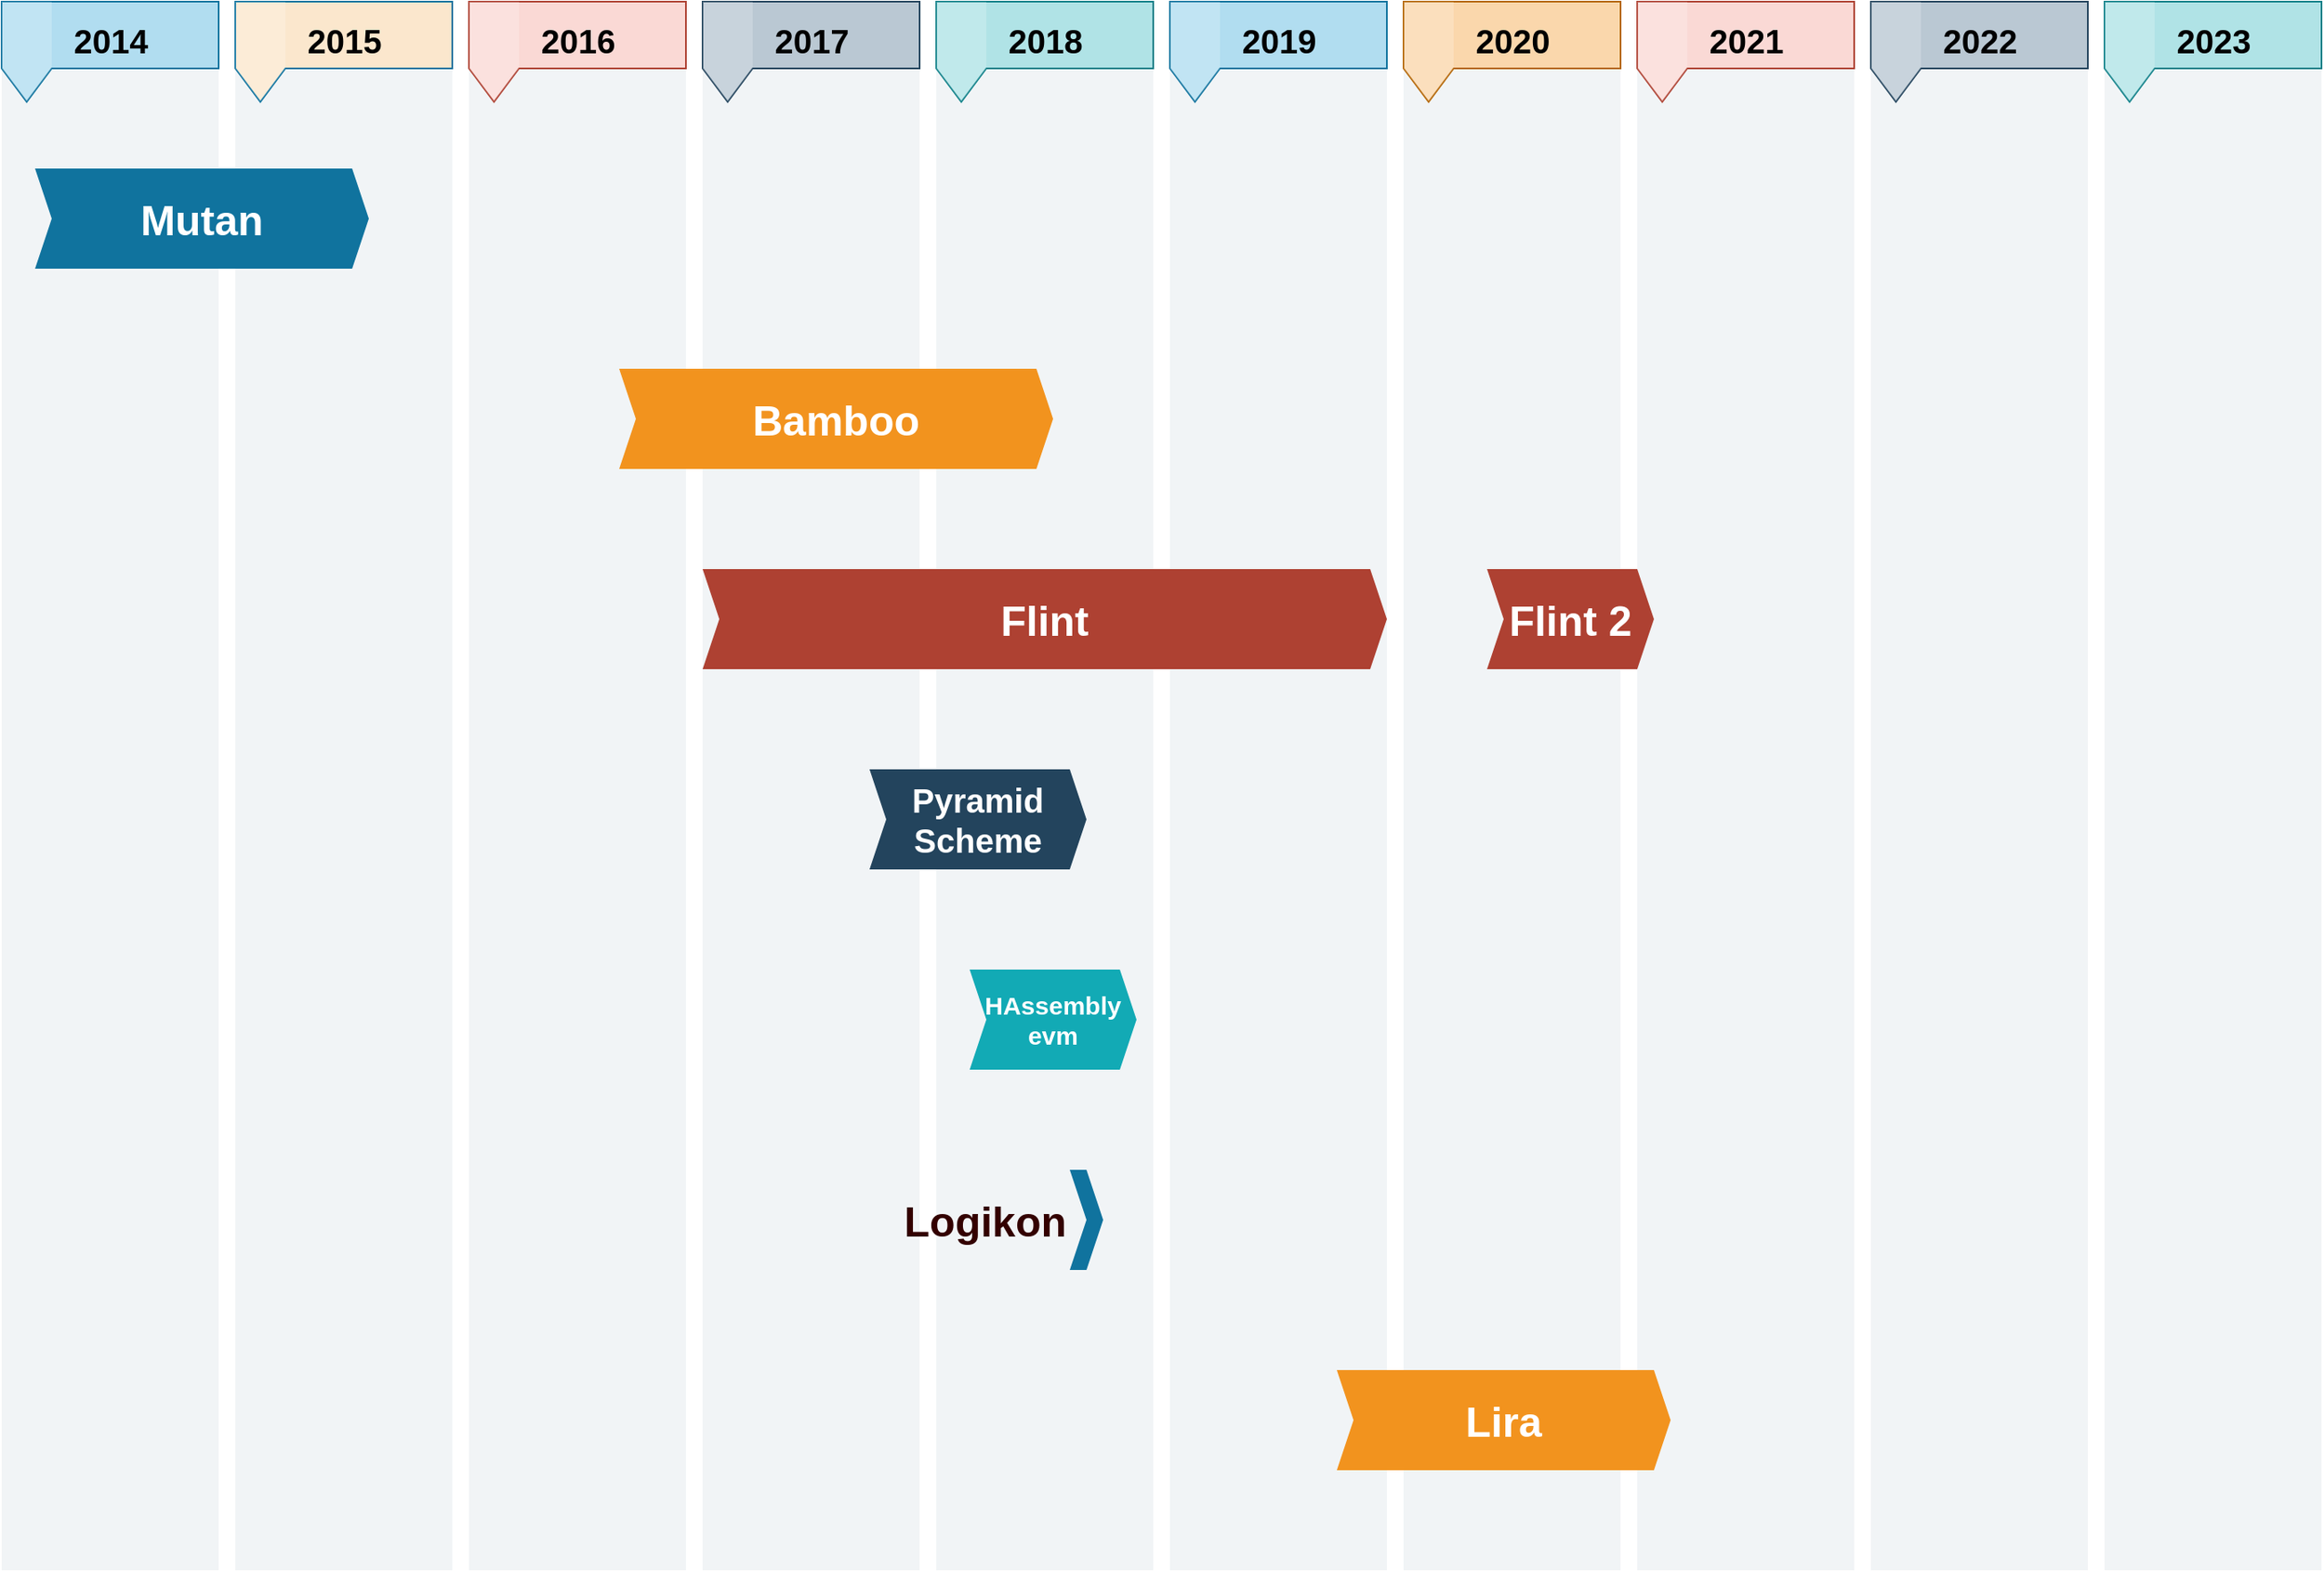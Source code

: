 <mxfile compressed="false" version="20.8.16" type="device">
  <diagram name="Page-1" id="ChHfrovx2bz5Nk0UMHN0">
    <mxGraphModel dx="2307" dy="1346" grid="1" gridSize="10" guides="1" tooltips="1" connect="1" arrows="1" fold="1" page="1" pageScale="1" pageWidth="850" pageHeight="1100" math="0" shadow="0">
      <root>
        <mxCell id="0" />
        <mxCell id="1" parent="0" />
        <mxCell id="biigbZs_7oO6n0NeWNmr-2" value="" style="rounded=0;whiteSpace=wrap;html=1;fontSize=25;fillColor=#bac8d3;strokeColor=none;opacity=20;" vertex="1" parent="1">
          <mxGeometry x="1300" y="20" width="130" height="940" as="geometry" />
        </mxCell>
        <mxCell id="biigbZs_7oO6n0NeWNmr-3" value="" style="rounded=0;whiteSpace=wrap;html=1;fontSize=25;fillColor=#bac8d3;strokeColor=none;opacity=20;" vertex="1" parent="1">
          <mxGeometry x="1160" y="20" width="130" height="940" as="geometry" />
        </mxCell>
        <mxCell id="biigbZs_7oO6n0NeWNmr-4" value="" style="rounded=0;whiteSpace=wrap;html=1;fontSize=25;fillColor=#bac8d3;strokeColor=none;opacity=20;" vertex="1" parent="1">
          <mxGeometry x="1020" y="20" width="130" height="940" as="geometry" />
        </mxCell>
        <mxCell id="biigbZs_7oO6n0NeWNmr-5" value="" style="rounded=0;whiteSpace=wrap;html=1;fontSize=25;fillColor=#bac8d3;strokeColor=none;opacity=20;" vertex="1" parent="1">
          <mxGeometry x="880" y="20" width="130" height="940" as="geometry" />
        </mxCell>
        <mxCell id="biigbZs_7oO6n0NeWNmr-6" value="" style="rounded=0;whiteSpace=wrap;html=1;fontSize=25;fillColor=#bac8d3;strokeColor=none;opacity=20;" vertex="1" parent="1">
          <mxGeometry x="740" y="20" width="130" height="940" as="geometry" />
        </mxCell>
        <mxCell id="biigbZs_7oO6n0NeWNmr-7" value="" style="rounded=0;whiteSpace=wrap;html=1;fontSize=25;fillColor=#bac8d3;strokeColor=none;opacity=20;" vertex="1" parent="1">
          <mxGeometry x="600" y="20" width="130" height="940" as="geometry" />
        </mxCell>
        <mxCell id="biigbZs_7oO6n0NeWNmr-8" value="" style="rounded=0;whiteSpace=wrap;html=1;fontSize=25;fillColor=#bac8d3;strokeColor=none;opacity=20;" vertex="1" parent="1">
          <mxGeometry x="460" y="20" width="130" height="940" as="geometry" />
        </mxCell>
        <mxCell id="biigbZs_7oO6n0NeWNmr-9" value="" style="rounded=0;whiteSpace=wrap;html=1;fontSize=25;fillColor=#bac8d3;strokeColor=none;opacity=20;" vertex="1" parent="1">
          <mxGeometry x="320" y="20" width="130" height="940" as="geometry" />
        </mxCell>
        <mxCell id="biigbZs_7oO6n0NeWNmr-10" value="" style="rounded=0;whiteSpace=wrap;html=1;fontSize=25;fillColor=#bac8d3;strokeColor=none;opacity=20;" vertex="1" parent="1">
          <mxGeometry x="180" y="20" width="130" height="940" as="geometry" />
        </mxCell>
        <mxCell id="biigbZs_7oO6n0NeWNmr-11" value="" style="rounded=0;whiteSpace=wrap;html=1;fontSize=25;fillColor=#bac8d3;strokeColor=none;opacity=20;" vertex="1" parent="1">
          <mxGeometry x="40" y="20" width="130" height="940" as="geometry" />
        </mxCell>
        <mxCell id="rNGPlnSFtUfxI-7FSF1a-28" value="Flint 2" style="shape=step;perimeter=stepPerimeter;whiteSpace=wrap;html=1;fixedSize=1;size=10;fillColor=#AE4132;strokeColor=none;fontSize=25;fontColor=#FFFFFF;fontStyle=1;align=center;rounded=0;" parent="1" vertex="1">
          <mxGeometry x="930" y="360" width="100" height="60" as="geometry" />
        </mxCell>
        <mxCell id="rNGPlnSFtUfxI-7FSF1a-39" value="Pyramid Scheme" style="shape=step;perimeter=stepPerimeter;whiteSpace=wrap;html=1;fixedSize=1;size=10;fillColor=#23445D;strokeColor=none;fontSize=20;fontColor=#FFFFFF;fontStyle=1;align=center;rounded=0;" parent="1" vertex="1">
          <mxGeometry x="560" y="480" width="130" height="60" as="geometry" />
        </mxCell>
        <mxCell id="rNGPlnSFtUfxI-7FSF1a-45" value="HAssembly&lt;br style=&quot;font-size: 15px;&quot;&gt;evm" style="shape=step;perimeter=stepPerimeter;whiteSpace=wrap;html=1;fixedSize=1;size=10;fillColor=#12AAB5;strokeColor=none;fontSize=15;fontColor=#FFFFFF;fontStyle=1;align=center;rounded=0;" parent="1" vertex="1">
          <mxGeometry x="620" y="600" width="100" height="60" as="geometry" />
        </mxCell>
        <mxCell id="rNGPlnSFtUfxI-7FSF1a-92" value="2014" style="html=1;shape=mxgraph.infographic.flag;dx=30;dy=20;fillColor=#b1ddf0;strokeColor=#10739e;align=center;verticalAlign=top;fontSize=20;fontStyle=1;shadow=0;spacingTop=5;" parent="1" vertex="1">
          <mxGeometry x="40" y="20" width="130" height="60" as="geometry" />
        </mxCell>
        <mxCell id="rNGPlnSFtUfxI-7FSF1a-93" value="2015" style="html=1;shape=mxgraph.infographic.flag;dx=30;dy=20;fillColor=#fbe7cd;strokeColor=#10739e;align=center;verticalAlign=top;fontSize=20;fontStyle=1;shadow=0;spacingTop=5;" parent="1" vertex="1">
          <mxGeometry x="180" y="20" width="130" height="60" as="geometry" />
        </mxCell>
        <mxCell id="rNGPlnSFtUfxI-7FSF1a-94" value="2016" style="html=1;shape=mxgraph.infographic.flag;dx=30;dy=20;fillColor=#fad9d5;strokeColor=#ae4132;align=center;verticalAlign=top;fontSize=20;fontStyle=1;shadow=0;spacingTop=5;" parent="1" vertex="1">
          <mxGeometry x="320" y="20" width="130" height="60" as="geometry" />
        </mxCell>
        <mxCell id="rNGPlnSFtUfxI-7FSF1a-95" value="2017" style="html=1;shape=mxgraph.infographic.flag;dx=30;dy=20;fillColor=#bac8d3;strokeColor=#23445d;align=center;verticalAlign=top;fontSize=20;fontStyle=1;shadow=0;spacingTop=5;" parent="1" vertex="1">
          <mxGeometry x="460" y="20" width="130" height="60" as="geometry" />
        </mxCell>
        <mxCell id="rNGPlnSFtUfxI-7FSF1a-96" value="2018" style="html=1;shape=mxgraph.infographic.flag;dx=30;dy=20;fillColor=#b0e3e6;strokeColor=#0e8088;align=center;verticalAlign=top;fontSize=20;fontStyle=1;shadow=0;spacingTop=5;" parent="1" vertex="1">
          <mxGeometry x="600" y="20" width="130" height="60" as="geometry" />
        </mxCell>
        <mxCell id="rNGPlnSFtUfxI-7FSF1a-97" value="2019" style="html=1;shape=mxgraph.infographic.flag;dx=30;dy=20;fillColor=#b1ddf0;strokeColor=#10739e;align=center;verticalAlign=top;fontSize=20;fontStyle=1;shadow=0;spacingTop=5;" parent="1" vertex="1">
          <mxGeometry x="740" y="20" width="130" height="60" as="geometry" />
        </mxCell>
        <mxCell id="rNGPlnSFtUfxI-7FSF1a-98" value="2020" style="html=1;shape=mxgraph.infographic.flag;dx=30;dy=20;fillColor=#fad7ac;strokeColor=#b46504;align=center;verticalAlign=top;fontSize=20;fontStyle=1;shadow=0;spacingTop=5;" parent="1" vertex="1">
          <mxGeometry x="880" y="20" width="130" height="60" as="geometry" />
        </mxCell>
        <mxCell id="rNGPlnSFtUfxI-7FSF1a-99" value="2021" style="html=1;shape=mxgraph.infographic.flag;dx=30;dy=20;fillColor=#fad9d5;strokeColor=#ae4132;align=center;verticalAlign=top;fontSize=20;fontStyle=1;shadow=0;spacingTop=5;" parent="1" vertex="1">
          <mxGeometry x="1020" y="20" width="130" height="60" as="geometry" />
        </mxCell>
        <mxCell id="rNGPlnSFtUfxI-7FSF1a-100" value="2022" style="html=1;shape=mxgraph.infographic.flag;dx=30;dy=20;fillColor=#bac8d3;strokeColor=#23445d;align=center;verticalAlign=top;fontSize=20;fontStyle=1;shadow=0;spacingTop=5;" parent="1" vertex="1">
          <mxGeometry x="1160" y="20" width="130" height="60" as="geometry" />
        </mxCell>
        <mxCell id="rNGPlnSFtUfxI-7FSF1a-101" value="2023" style="html=1;shape=mxgraph.infographic.flag;dx=30;dy=20;fillColor=#b0e3e6;strokeColor=#0e8088;align=center;verticalAlign=top;fontSize=20;fontStyle=1;shadow=0;spacingTop=5;" parent="1" vertex="1">
          <mxGeometry x="1300" y="20" width="130" height="60" as="geometry" />
        </mxCell>
        <mxCell id="Eea4O15NX0q3AfGc0YIN-1" value="Mutan" style="shape=step;perimeter=stepPerimeter;whiteSpace=wrap;html=1;fixedSize=1;size=10;fillColor=#10739E;strokeColor=none;fontSize=25;fontColor=#FFFFFF;fontStyle=1;align=center;rounded=0;" parent="1" vertex="1">
          <mxGeometry x="60" y="120" width="200" height="60" as="geometry" />
        </mxCell>
        <mxCell id="Eea4O15NX0q3AfGc0YIN-2" value="Bamboo" style="shape=step;perimeter=stepPerimeter;whiteSpace=wrap;html=1;fixedSize=1;size=10;fillColor=#F2931E;strokeColor=none;fontSize=25;fontColor=#FFFFFF;fontStyle=1;align=center;rounded=0;" parent="1" vertex="1">
          <mxGeometry x="410" y="240" width="260" height="60" as="geometry" />
        </mxCell>
        <mxCell id="Eea4O15NX0q3AfGc0YIN-4" value="Flint" style="shape=step;perimeter=stepPerimeter;whiteSpace=wrap;html=1;fixedSize=1;size=10;fillColor=#AE4132;strokeColor=none;fontSize=25;fontColor=#FFFFFF;fontStyle=1;align=center;rounded=0;" parent="1" vertex="1">
          <mxGeometry x="460" y="360" width="410" height="60" as="geometry" />
        </mxCell>
        <mxCell id="Eea4O15NX0q3AfGc0YIN-7" value="Logikon" style="shape=step;perimeter=stepPerimeter;whiteSpace=wrap;html=1;fixedSize=1;size=10;fillColor=#10739E;strokeColor=none;fontSize=25;fontColor=#330000;fontStyle=1;align=right;rounded=0;labelPosition=left;verticalLabelPosition=middle;verticalAlign=middle;" parent="1" vertex="1">
          <mxGeometry x="680" y="720" width="20" height="60" as="geometry" />
        </mxCell>
        <mxCell id="biigbZs_7oO6n0NeWNmr-1" value="Lira" style="shape=step;perimeter=stepPerimeter;whiteSpace=wrap;html=1;fixedSize=1;size=10;fillColor=#F2931E;strokeColor=none;fontSize=25;fontColor=#FFFFFF;fontStyle=1;align=center;rounded=0;" vertex="1" parent="1">
          <mxGeometry x="840" y="840" width="200" height="60" as="geometry" />
        </mxCell>
      </root>
    </mxGraphModel>
  </diagram>
</mxfile>
